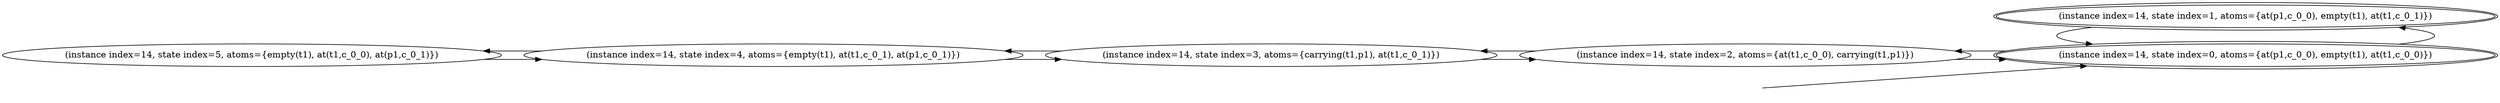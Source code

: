 digraph {
rankdir="LR"
s5[label="(instance index=14, state index=5, atoms={empty(t1), at(t1,c_0_0), at(p1,c_0_1)})"]
s4[label="(instance index=14, state index=4, atoms={empty(t1), at(t1,c_0_1), at(p1,c_0_1)})"]
s3[label="(instance index=14, state index=3, atoms={carrying(t1,p1), at(t1,c_0_1)})"]
s2[label="(instance index=14, state index=2, atoms={at(t1,c_0_0), carrying(t1,p1)})"]
s0[peripheries=2,label="(instance index=14, state index=0, atoms={at(p1,c_0_0), empty(t1), at(t1,c_0_0)})"]
s1[peripheries=2,label="(instance index=14, state index=1, atoms={at(p1,c_0_0), empty(t1), at(t1,c_0_1)})"]
Dangling [ label = "", style = invis ]
{ rank = same; Dangling }
Dangling -> s0
{ rank = same; s0}
{ rank = same; s4}
{ rank = same; s3}
{ rank = same; s2}
{ rank = same; s0,s1}
{
s5->s4
}
{
s4->s5
s4->s3
}
{
s3->s4
s3->s2
}
{
s2->s3
s2->s0
}
{
s0->s2
s0->s1
s1->s0
}
}
